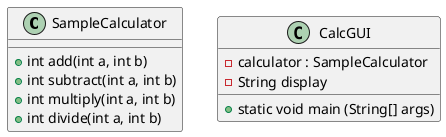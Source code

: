 @startuml SampleCalculator

class SampleCalculator{
    +int add(int a, int b)
    +int subtract(int a, int b)
    +int multiply(int a, int b)
    +int divide(int a, int b)


}

class CalcGUI{
    +static void main (String[] args)

    -calculator : SampleCalculator
    -String display
}